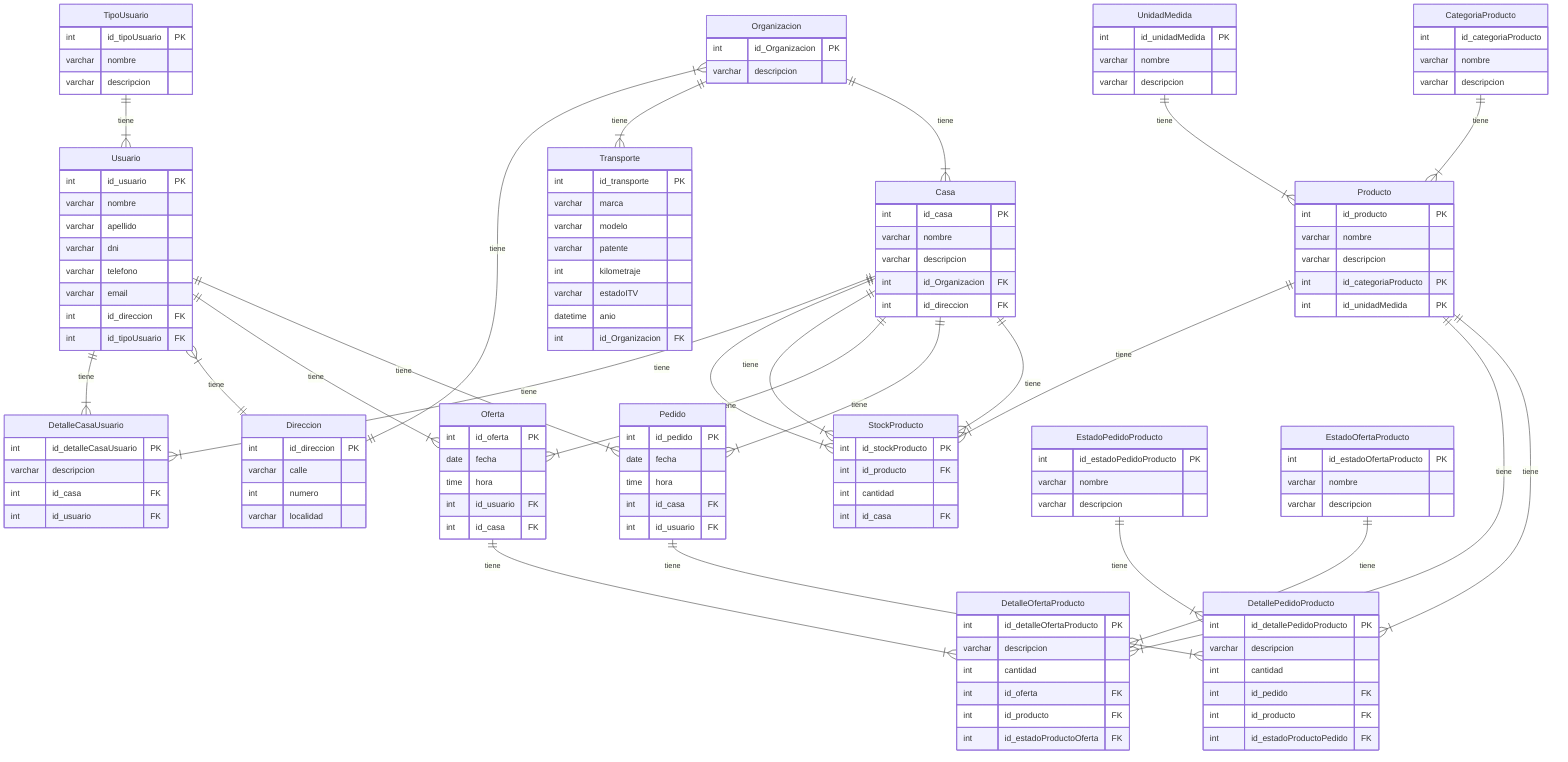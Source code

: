erDiagram
    Direccion{
        int id_direccion PK
        varchar calle
        int numero
        varchar localidad  
    }
    Organizacion{
        int id_Organizacion PK
        varchar descripcion
    }
    TipoUsuario{
        int id_tipoUsuario PK
        varchar nombre
        varchar descripcion
    }
    Usuario{
        int id_usuario PK
        varchar nombre
        varchar apellido
        varchar dni
        varchar telefono
        varchar email
        int id_direccion FK
        int id_tipoUsuario FK
    }
    Casa{
        int id_casa PK
        varchar nombre
        varchar descripcion
        int id_Organizacion FK
        int id_direccion FK
    }
    DetalleCasaUsuario{
        int id_detalleCasaUsuario PK
        varchar descripcion
        int id_casa FK
        int id_usuario FK
    }
    UnidadMedida{
        int id_unidadMedida PK
        varchar nombre
        varchar descripcion
    }
    CategoriaProducto{
        int id_categoriaProducto
        varchar nombre
        varchar descripcion
    }
    Producto{
        int id_producto PK
        varchar nombre
        varchar descripcion
        int id_categoriaProducto PK
        int id_unidadMedida PK
    }
    StockProducto{
        int id_stockProducto PK
        int id_producto FK
        int cantidad
        int id_casa FK
    }
    Pedido{
        int id_pedido PK
        date fecha
        time hora
        int id_casa FK
        int id_usuario FK
    }
    DetallePedidoProducto{
        int id_detallePedidoProducto PK
        varchar descripcion
        int cantidad
        int id_pedido FK
        int id_producto FK
        int id_estadoProductoPedido FK
    }
    Oferta{
        int id_oferta PK
        date fecha
        time hora
        int id_usuario FK
        int id_casa FK
    }
    DetalleOfertaProducto{
        int id_detalleOfertaProducto PK
        varchar descripcion
        int cantidad
        int id_oferta FK
        int id_producto FK
        int id_estadoProductoOferta FK
    }
    EstadoPedidoProducto{
        int id_estadoPedidoProducto PK
        varchar nombre
        varchar descripcion
    }
    EstadoOfertaProducto{
        int id_estadoOfertaProducto PK
        varchar nombre
        varchar descripcion
    }
    Transporte{
        int id_transporte PK
        varchar marca
        varchar modelo
        varchar patente
        int kilometraje
        varchar estadoITV
        datetime anio
        int id_Organizacion FK
    }

Organizacion ||--|{ Casa : "tiene"
Organizacion ||--|{ Transporte : "tiene"
Organizacion }|--|| Direccion : "tiene"
Casa ||--|{ StockProducto : "tiene"

TipoUsuario ||--|{ Usuario : "tiene"
Usuario ||--|{ Pedido : "tiene"
Usuario ||--|{ Oferta : "tiene"
Usuario }|--|| Direccion : "tiene"

Casa ||--|{ Pedido : "tiene"
Casa ||--|{ Oferta : "tiene"
Casa ||--|{ StockProducto : "tiene"
Casa ||--|{ StockProducto : "tiene"

Casa ||--|{ DetalleCasaUsuario : "tiene"
Usuario ||--|{ DetalleCasaUsuario : "tiene"

Pedido ||--|{ DetallePedidoProducto : "tiene"
Oferta ||--|{ DetalleOfertaProducto : "tiene"
EstadoPedidoProducto ||--|{ DetallePedidoProducto : "tiene"
EstadoOfertaProducto ||--|{ DetalleOfertaProducto : "tiene"
Producto ||--|{ DetallePedidoProducto : "tiene"
Producto ||--|{ DetalleOfertaProducto : "tiene"

CategoriaProducto ||--|{ Producto : "tiene"
UnidadMedida ||--|{ Producto : "tiene"

Producto ||--|{ StockProducto : "tiene"